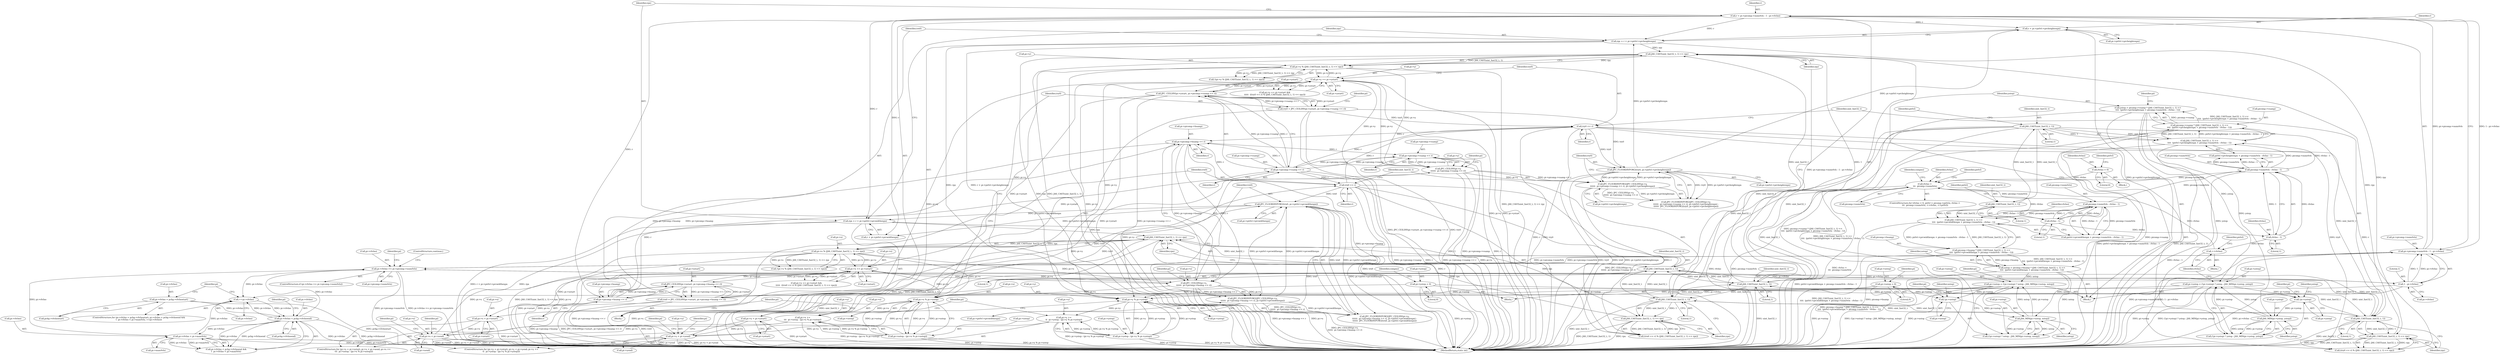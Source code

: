 digraph "0_jasper_aa0b0f79ade5eef8b0e7a214c03f5af54b36ba7d_2@pointer" {
"1000492" [label="(Call,r + pi->pirlvl->prcheightexpn)"];
"1000468" [label="(Call,r = pi->picomp->numrlvls - 1 - pi->rlvlno)"];
"1000470" [label="(Call,pi->picomp->numrlvls - 1 - pi->rlvlno)"];
"1000433" [label="(Call,pi->rlvlno >= pi->picomp->numrlvls)"];
"1000303" [label="(Call,pi->rlvlno < pchg->rlvlnoend)"];
"1000317" [label="(Call,++pi->rlvlno)"];
"1000310" [label="(Call,pi->rlvlno < pi->maxrlvls)"];
"1000476" [label="(Call,1 - pi->rlvlno)"];
"1000295" [label="(Call,pi->rlvlno = pchg->rlvlnostart)"];
"1000631" [label="(Call,JPC_FLOORDIVPOW2(try0, pi->pirlvl->prcheightexpn))"];
"1000512" [label="(Call,try0 = JPC_CEILDIV(pi->ystart, pi->picomp->vsamp << r))"];
"1000514" [label="(Call,JPC_CEILDIV(pi->ystart, pi->picomp->vsamp << r))"];
"1000557" [label="(Call,pi->y == pi->ystart)"];
"1000574" [label="(Call,pi->y % (JAS_CAST(uint_fast32_t, 1) << rpy))"];
"1000578" [label="(Call,JAS_CAST(uint_fast32_t, 1) << rpy)"];
"1000579" [label="(Call,JAS_CAST(uint_fast32_t, 1))"];
"1000541" [label="(Call,JAS_CAST(uint_fast32_t, 1))"];
"1000569" [label="(Call,JAS_CAST(uint_fast32_t, 1))"];
"1000245" [label="(Call,JAS_CAST(uint_fast32_t, 1))"];
"1000224" [label="(Call,JAS_CAST(uint_fast32_t, 1))"];
"1000551" [label="(Call,JAS_CAST(uint_fast32_t, 1))"];
"1000490" [label="(Call,rpy = r + pi->pirlvl->prcheightexpn)"];
"1000568" [label="(Call,JAS_CAST(uint_fast32_t, 1) << rpy)"];
"1000330" [label="(Call,pi->y < pi->yend)"];
"1000337" [label="(Call,pi->y +=\n\t\t  pi->ystep - (pi->y % pi->ystep))"];
"1000341" [label="(Call,pi->ystep - (pi->y % pi->ystep))"];
"1000345" [label="(Call,pi->y % pi->ystep)"];
"1000615" [label="(Call,JPC_CEILDIV(pi->y,\n\t\t\t\t\t\t  pi->picomp->vsamp << r))"];
"1000619" [label="(Call,pi->picomp->vsamp << r)"];
"1000518" [label="(Call,pi->picomp->vsamp << r)"];
"1000505" [label="(Call,pi->picomp->hsamp << r)"];
"1000592" [label="(Call,pi->picomp->hsamp << r)"];
"1000565" [label="(Call,try0 << r)"];
"1000537" [label="(Call,trx0 << r)"];
"1000499" [label="(Call,trx0 = JPC_CEILDIV(pi->xstart, pi->picomp->hsamp << r))"];
"1000501" [label="(Call,JPC_CEILDIV(pi->xstart, pi->picomp->hsamp << r))"];
"1000529" [label="(Call,pi->x == pi->xstart)"];
"1000588" [label="(Call,JPC_CEILDIV(pi->x,\n\t\t\t\t\t\t  pi->picomp->hsamp << r))"];
"1000546" [label="(Call,pi->x % (JAS_CAST(uint_fast32_t, 1) << rpx))"];
"1000550" [label="(Call,JAS_CAST(uint_fast32_t, 1) << rpx)"];
"1000540" [label="(Call,JAS_CAST(uint_fast32_t, 1) << rpx)"];
"1000481" [label="(Call,rpx = r + pi->pirlvl->prcwidthexpn)"];
"1000604" [label="(Call,JPC_FLOORDIVPOW2(trx0, pi->pirlvl->prcwidthexpn))"];
"1000587" [label="(Call,JPC_FLOORDIVPOW2(JPC_CEILDIV(pi->x,\n\t\t\t\t\t\t  pi->picomp->hsamp << r), pi->pirlvl->prcwidthexpn))"];
"1000361" [label="(Call,pi->x < pi->xend)"];
"1000368" [label="(Call,pi->x +=\n\t\t\t  pi->xstep - (pi->x % pi->xstep))"];
"1000372" [label="(Call,pi->xstep - (pi->x % pi->xstep))"];
"1000376" [label="(Call,pi->x % pi->xstep)"];
"1000259" [label="(Call,pi->xstep = (!pi->xstep) ? xstep : JAS_MIN(pi->xstep, xstep))"];
"1000217" [label="(Call,xstep = picomp->hsamp * (JAS_CAST(uint_fast32_t, 1) <<\n\t\t\t\t  (pirlvl->prcwidthexpn + picomp->numrlvls - rlvlno - 1)))"];
"1000219" [label="(Call,picomp->hsamp * (JAS_CAST(uint_fast32_t, 1) <<\n\t\t\t\t  (pirlvl->prcwidthexpn + picomp->numrlvls - rlvlno - 1)))"];
"1000223" [label="(Call,JAS_CAST(uint_fast32_t, 1) <<\n\t\t\t\t  (pirlvl->prcwidthexpn + picomp->numrlvls - rlvlno - 1))"];
"1000231" [label="(Call,picomp->numrlvls - rlvlno - 1)"];
"1000174" [label="(Call,rlvlno <\n \t\t\t  picomp->numrlvls)"];
"1000166" [label="(Call,rlvlno = 0)"];
"1000180" [label="(Call,++rlvlno)"];
"1000256" [label="(Call,rlvlno - 1)"];
"1000235" [label="(Call,rlvlno - 1)"];
"1000252" [label="(Call,picomp->numrlvls - rlvlno - 1)"];
"1000269" [label="(Call,JAS_MIN(pi->xstep, xstep))"];
"1000264" [label="(Call,!pi->xstep)"];
"1000133" [label="(Call,pi->xstep = 0)"];
"1000354" [label="(Call,pi->x = pi->xstart)"];
"1000274" [label="(Call,pi->ystep = (!pi->ystep) ? ystep : JAS_MIN(pi->ystep, ystep))"];
"1000238" [label="(Call,ystep = picomp->vsamp * (JAS_CAST(uint_fast32_t, 1) <<\n\t\t\t\t  (pirlvl->prcheightexpn + picomp->numrlvls - rlvlno - 1)))"];
"1000240" [label="(Call,picomp->vsamp * (JAS_CAST(uint_fast32_t, 1) <<\n\t\t\t\t  (pirlvl->prcheightexpn + picomp->numrlvls - rlvlno - 1)))"];
"1000244" [label="(Call,JAS_CAST(uint_fast32_t, 1) <<\n\t\t\t\t  (pirlvl->prcheightexpn + picomp->numrlvls - rlvlno - 1))"];
"1000284" [label="(Call,JAS_MIN(pi->ystep, ystep))"];
"1000279" [label="(Call,!pi->ystep)"];
"1000138" [label="(Call,pi->ystep = 0)"];
"1000323" [label="(Call,pi->y = pi->ystart)"];
"1000614" [label="(Call,JPC_FLOORDIVPOW2(JPC_CEILDIV(pi->y,\n\t\t\t\t\t\t  pi->picomp->vsamp << r), pi->pirlvl->prcheightexpn))"];
"1000224" [label="(Call,JAS_CAST(uint_fast32_t, 1))"];
"1000133" [label="(Call,pi->xstep = 0)"];
"1000227" [label="(Call,pirlvl->prcwidthexpn + picomp->numrlvls - rlvlno - 1)"];
"1000283" [label="(Identifier,ystep)"];
"1000241" [label="(Call,picomp->vsamp)"];
"1000388" [label="(Identifier,pi)"];
"1000226" [label="(Literal,1)"];
"1000275" [label="(Call,pi->ystep)"];
"1000491" [label="(Identifier,rpy)"];
"1000443" [label="(ControlStructure,continue;)"];
"1000137" [label="(Literal,0)"];
"1000279" [label="(Call,!pi->ystep)"];
"1000573" [label="(Call,!(pi->y % (JAS_CAST(uint_fast32_t, 1) << rpy)))"];
"1000544" [label="(Identifier,rpx)"];
"1000134" [label="(Call,pi->xstep)"];
"1000252" [label="(Call,picomp->numrlvls - rlvlno - 1)"];
"1000536" [label="(Call,(trx0 << r) % (JAS_CAST(uint_fast32_t, 1) << rpx))"];
"1000492" [label="(Call,r + pi->pirlvl->prcheightexpn)"];
"1000264" [label="(Call,!pi->xstep)"];
"1000166" [label="(Call,rlvlno = 0)"];
"1000552" [label="(Identifier,uint_fast32_t)"];
"1000257" [label="(Identifier,rlvlno)"];
"1000567" [label="(Identifier,r)"];
"1000604" [label="(Call,JPC_FLOORDIVPOW2(trx0, pi->pirlvl->prcwidthexpn))"];
"1000250" [label="(Identifier,pirlvl)"];
"1000369" [label="(Call,pi->x)"];
"1000547" [label="(Call,pi->x)"];
"1000183" [label="(Identifier,pirlvl)"];
"1000615" [label="(Call,JPC_CEILDIV(pi->y,\n\t\t\t\t\t\t  pi->picomp->vsamp << r))"];
"1000302" [label="(Call,pi->rlvlno < pchg->rlvlnoend &&\n\t  pi->rlvlno < pi->maxrlvls)"];
"1000432" [label="(ControlStructure,if (pi->rlvlno >= pi->picomp->numrlvls))"];
"1000332" [label="(Identifier,pi)"];
"1000553" [label="(Literal,1)"];
"1000260" [label="(Call,pi->xstep)"];
"1000519" [label="(Call,pi->picomp->vsamp)"];
"1000139" [label="(Call,pi->ystep)"];
"1000175" [label="(Identifier,rlvlno)"];
"1000362" [label="(Call,pi->x)"];
"1000180" [label="(Call,++rlvlno)"];
"1000312" [label="(Identifier,pi)"];
"1000132" [label="(Block,)"];
"1000268" [label="(Identifier,xstep)"];
"1000434" [label="(Call,pi->rlvlno)"];
"1000225" [label="(Identifier,uint_fast32_t)"];
"1000470" [label="(Call,pi->picomp->numrlvls - 1 - pi->rlvlno)"];
"1000355" [label="(Call,pi->x)"];
"1000246" [label="(Identifier,uint_fast32_t)"];
"1000506" [label="(Call,pi->picomp->hsamp)"];
"1000322" [label="(ControlStructure,for (pi->y = pi->ystart; pi->y < pi->yend; pi->y +=\n\t\t  pi->ystep - (pi->y % pi->ystep)))"];
"1000179" [label="(Block,)"];
"1000181" [label="(Identifier,rlvlno)"];
"1000628" [label="(Identifier,pi)"];
"1000339" [label="(Identifier,pi)"];
"1000270" [label="(Call,pi->xstep)"];
"1000165" [label="(Block,)"];
"1000570" [label="(Identifier,uint_fast32_t)"];
"1000361" [label="(Call,pi->x < pi->xend)"];
"1000258" [label="(Literal,1)"];
"1000299" [label="(Call,pchg->rlvlnostart)"];
"1000330" [label="(Call,pi->y < pi->yend)"];
"1000564" [label="(Call,(try0 << r) % (JAS_CAST(uint_fast32_t, 1) << rpy))"];
"1000541" [label="(Call,JAS_CAST(uint_fast32_t, 1))"];
"1000265" [label="(Call,pi->xstep)"];
"1000592" [label="(Call,pi->picomp->hsamp << r)"];
"1000524" [label="(Identifier,r)"];
"1000168" [label="(Literal,0)"];
"1000542" [label="(Identifier,uint_fast32_t)"];
"1000324" [label="(Call,pi->y)"];
"1000568" [label="(Call,JAS_CAST(uint_fast32_t, 1) << rpy)"];
"1000286" [label="(Identifier,pi)"];
"1000253" [label="(Call,picomp->numrlvls)"];
"1000565" [label="(Call,try0 << r)"];
"1000632" [label="(Identifier,try0)"];
"1000513" [label="(Identifier,try0)"];
"1000625" [label="(Identifier,r)"];
"1000433" [label="(Call,pi->rlvlno >= pi->picomp->numrlvls)"];
"1000140" [label="(Identifier,pi)"];
"1000537" [label="(Call,trx0 << r)"];
"1000261" [label="(Identifier,pi)"];
"1000505" [label="(Call,pi->picomp->hsamp << r)"];
"1000217" [label="(Call,xstep = picomp->hsamp * (JAS_CAST(uint_fast32_t, 1) <<\n\t\t\t\t  (pirlvl->prcwidthexpn + picomp->numrlvls - rlvlno - 1)))"];
"1000327" [label="(Call,pi->ystart)"];
"1000138" [label="(Call,pi->ystep = 0)"];
"1000550" [label="(Call,JAS_CAST(uint_fast32_t, 1) << rpx)"];
"1000554" [label="(Identifier,rpx)"];
"1000341" [label="(Call,pi->ystep - (pi->y % pi->ystep))"];
"1000229" [label="(Identifier,pirlvl)"];
"1000500" [label="(Identifier,trx0)"];
"1000345" [label="(Call,pi->y % pi->ystep)"];
"1000588" [label="(Call,JPC_CEILDIV(pi->x,\n\t\t\t\t\t\t  pi->picomp->hsamp << r))"];
"1000259" [label="(Call,pi->xstep = (!pi->xstep) ? xstep : JAS_MIN(pi->xstep, xstep))"];
"1000571" [label="(Literal,1)"];
"1000376" [label="(Call,pi->x % pi->xstep)"];
"1000579" [label="(Call,JAS_CAST(uint_fast32_t, 1))"];
"1000235" [label="(Call,rlvlno - 1)"];
"1000323" [label="(Call,pi->y = pi->ystart)"];
"1000446" [label="(Identifier,pi)"];
"1000245" [label="(Call,JAS_CAST(uint_fast32_t, 1))"];
"1000284" [label="(Call,JAS_MIN(pi->ystep, ystep))"];
"1000437" [label="(Call,pi->picomp->numrlvls)"];
"1000530" [label="(Call,pi->x)"];
"1000303" [label="(Call,pi->rlvlno < pchg->rlvlnoend)"];
"1000232" [label="(Call,picomp->numrlvls)"];
"1000543" [label="(Literal,1)"];
"1000511" [label="(Identifier,r)"];
"1000561" [label="(Call,pi->ystart)"];
"1000334" [label="(Call,pi->yend)"];
"1000305" [label="(Identifier,pi)"];
"1000586" [label="(Call,JPC_FLOORDIVPOW2(JPC_CEILDIV(pi->x,\n\t\t\t\t\t\t  pi->picomp->hsamp << r), pi->pirlvl->prcwidthexpn) -\n\t\t\t\t\t\t  JPC_FLOORDIVPOW2(trx0, pi->pirlvl->prcwidthexpn))"];
"1000582" [label="(Identifier,rpy)"];
"1000540" [label="(Call,JAS_CAST(uint_fast32_t, 1) << rpx)"];
"1000263" [label="(Call,(!pi->xstep) ? xstep : JAS_MIN(pi->xstep, xstep))"];
"1000493" [label="(Identifier,r)"];
"1000190" [label="(Identifier,pirlvl)"];
"1000613" [label="(Call,JPC_FLOORDIVPOW2(JPC_CEILDIV(pi->y,\n\t\t\t\t\t\t  pi->picomp->vsamp << r), pi->pirlvl->prcheightexpn) -\n\t\t\t\t\t\t  JPC_FLOORDIVPOW2(try0, pi->pirlvl->prcheightexpn))"];
"1000476" [label="(Call,1 - pi->rlvlno)"];
"1000499" [label="(Call,trx0 = JPC_CEILDIV(pi->xstart, pi->picomp->hsamp << r))"];
"1000285" [label="(Call,pi->ystep)"];
"1000626" [label="(Call,pi->pirlvl->prcheightexpn)"];
"1000184" [label="(Block,)"];
"1000558" [label="(Call,pi->y)"];
"1000342" [label="(Call,pi->ystep)"];
"1000314" [label="(Call,pi->maxrlvls)"];
"1000569" [label="(Call,JAS_CAST(uint_fast32_t, 1))"];
"1000380" [label="(Call,pi->xstep)"];
"1000557" [label="(Call,pi->y == pi->ystart)"];
"1000337" [label="(Call,pi->y +=\n\t\t  pi->ystep - (pi->y % pi->ystep))"];
"1000142" [label="(Literal,0)"];
"1000377" [label="(Call,pi->x)"];
"1000269" [label="(Call,JAS_MIN(pi->xstep, xstep))"];
"1000606" [label="(Call,pi->pirlvl->prcwidthexpn)"];
"1000240" [label="(Call,picomp->vsamp * (JAS_CAST(uint_fast32_t, 1) <<\n\t\t\t\t  (pirlvl->prcheightexpn + picomp->numrlvls - rlvlno - 1)))"];
"1000531" [label="(Identifier,pi)"];
"1000620" [label="(Call,pi->picomp->vsamp)"];
"1000248" [label="(Call,pirlvl->prcheightexpn + picomp->numrlvls - rlvlno - 1)"];
"1000587" [label="(Call,JPC_FLOORDIVPOW2(JPC_CEILDIV(pi->x,\n\t\t\t\t\t\t  pi->picomp->hsamp << r), pi->pirlvl->prcwidthexpn))"];
"1000468" [label="(Call,r = pi->picomp->numrlvls - 1 - pi->rlvlno)"];
"1000318" [label="(Call,pi->rlvlno)"];
"1000244" [label="(Call,JAS_CAST(uint_fast32_t, 1) <<\n\t\t\t\t  (pirlvl->prcheightexpn + picomp->numrlvls - rlvlno - 1))"];
"1000363" [label="(Identifier,pi)"];
"1000478" [label="(Call,pi->rlvlno)"];
"1000431" [label="(Block,)"];
"1000614" [label="(Call,JPC_FLOORDIVPOW2(JPC_CEILDIV(pi->y,\n\t\t\t\t\t\t  pi->picomp->vsamp << r), pi->pirlvl->prcheightexpn))"];
"1000176" [label="(Call,picomp->numrlvls)"];
"1000170" [label="(Identifier,pirlvl)"];
"1000546" [label="(Call,pi->x % (JAS_CAST(uint_fast32_t, 1) << rpx))"];
"1000146" [label="(Identifier,compno)"];
"1000619" [label="(Call,pi->picomp->vsamp << r)"];
"1000494" [label="(Call,pi->pirlvl->prcheightexpn)"];
"1000490" [label="(Call,rpy = r + pi->pirlvl->prcheightexpn)"];
"1000483" [label="(Call,r + pi->pirlvl->prcwidthexpn)"];
"1000518" [label="(Call,pi->picomp->vsamp << r)"];
"1000346" [label="(Call,pi->y)"];
"1000502" [label="(Call,pi->xstart)"];
"1000349" [label="(Call,pi->ystep)"];
"1000271" [label="(Identifier,pi)"];
"1000238" [label="(Call,ystep = picomp->vsamp * (JAS_CAST(uint_fast32_t, 1) <<\n\t\t\t\t  (pirlvl->prcheightexpn + picomp->numrlvls - rlvlno - 1)))"];
"1000539" [label="(Identifier,r)"];
"1000538" [label="(Identifier,trx0)"];
"1000223" [label="(Call,JAS_CAST(uint_fast32_t, 1) <<\n\t\t\t\t  (pirlvl->prcwidthexpn + picomp->numrlvls - rlvlno - 1))"];
"1000304" [label="(Call,pi->rlvlno)"];
"1000545" [label="(Call,!(pi->x % (JAS_CAST(uint_fast32_t, 1) << rpx)))"];
"1000633" [label="(Call,pi->pirlvl->prcheightexpn)"];
"1000574" [label="(Call,pi->y % (JAS_CAST(uint_fast32_t, 1) << rpy))"];
"1000365" [label="(Call,pi->xend)"];
"1000572" [label="(Identifier,rpy)"];
"1000471" [label="(Call,pi->picomp->numrlvls)"];
"1000512" [label="(Call,try0 = JPC_CEILDIV(pi->ystart, pi->picomp->vsamp << r))"];
"1000276" [label="(Identifier,pi)"];
"1000605" [label="(Identifier,trx0)"];
"1000294" [label="(ControlStructure,for (pi->rlvlno = pchg->rlvlnostart; pi->rlvlno < pchg->rlvlnoend &&\n\t  pi->rlvlno < pi->maxrlvls; ++pi->rlvlno))"];
"1000288" [label="(Identifier,ystep)"];
"1000338" [label="(Call,pi->y)"];
"1000529" [label="(Call,pi->x == pi->xstart)"];
"1000580" [label="(Identifier,uint_fast32_t)"];
"1000239" [label="(Identifier,ystep)"];
"1000477" [label="(Literal,1)"];
"1000575" [label="(Call,pi->y)"];
"1000598" [label="(Identifier,r)"];
"1000599" [label="(Call,pi->pirlvl->prcwidthexpn)"];
"1000280" [label="(Call,pi->ystep)"];
"1000372" [label="(Call,pi->xstep - (pi->x % pi->xstep))"];
"1000589" [label="(Call,pi->x)"];
"1000220" [label="(Call,picomp->hsamp)"];
"1000469" [label="(Identifier,r)"];
"1000218" [label="(Identifier,xstep)"];
"1000368" [label="(Call,pi->x +=\n\t\t\t  pi->xstep - (pi->x % pi->xstep))"];
"1000581" [label="(Literal,1)"];
"1000295" [label="(Call,pi->rlvlno = pchg->rlvlnostart)"];
"1000296" [label="(Call,pi->rlvlno)"];
"1000247" [label="(Literal,1)"];
"1000354" [label="(Call,pi->x = pi->xstart)"];
"1000164" [label="(ControlStructure,for (rlvlno = 0, pirlvl = picomp->pirlvls; rlvlno <\n \t\t\t  picomp->numrlvls; ++rlvlno, ++pirlvl))"];
"1000174" [label="(Call,rlvlno <\n \t\t\t  picomp->numrlvls)"];
"1000514" [label="(Call,JPC_CEILDIV(pi->ystart, pi->picomp->vsamp << r))"];
"1000578" [label="(Call,JAS_CAST(uint_fast32_t, 1) << rpy)"];
"1000256" [label="(Call,rlvlno - 1)"];
"1000219" [label="(Call,picomp->hsamp * (JAS_CAST(uint_fast32_t, 1) <<\n\t\t\t\t  (pirlvl->prcwidthexpn + picomp->numrlvls - rlvlno - 1)))"];
"1000311" [label="(Call,pi->rlvlno)"];
"1000601" [label="(Identifier,pi)"];
"1000236" [label="(Identifier,rlvlno)"];
"1000566" [label="(Identifier,try0)"];
"1000501" [label="(Call,JPC_CEILDIV(pi->xstart, pi->picomp->hsamp << r))"];
"1000515" [label="(Call,pi->ystart)"];
"1000593" [label="(Call,pi->picomp->hsamp)"];
"1000717" [label="(MethodReturn,static int)"];
"1000356" [label="(Identifier,pi)"];
"1000616" [label="(Call,pi->y)"];
"1000528" [label="(Call,pi->x == pi->xstart &&\n\t\t\t\t\t  ((trx0 << r) % (JAS_CAST(uint_fast32_t, 1) << rpx)))"];
"1000231" [label="(Call,picomp->numrlvls - rlvlno - 1)"];
"1000273" [label="(Identifier,xstep)"];
"1000358" [label="(Call,pi->xstart)"];
"1000373" [label="(Call,pi->xstep)"];
"1000237" [label="(Literal,1)"];
"1000331" [label="(Call,pi->y)"];
"1000482" [label="(Identifier,rpx)"];
"1000551" [label="(Call,JAS_CAST(uint_fast32_t, 1))"];
"1000319" [label="(Identifier,pi)"];
"1000556" [label="(Call,pi->y == pi->ystart &&\n\t\t\t\t\t  ((try0 << r) % (JAS_CAST(uint_fast32_t, 1) << rpy)))"];
"1000631" [label="(Call,JPC_FLOORDIVPOW2(try0, pi->pirlvl->prcheightexpn))"];
"1000317" [label="(Call,++pi->rlvlno)"];
"1000278" [label="(Call,(!pi->ystep) ? ystep : JAS_MIN(pi->ystep, ystep))"];
"1000307" [label="(Call,pchg->rlvlnoend)"];
"1000353" [label="(ControlStructure,for (pi->x = pi->xstart; pi->x < pi->xend; pi->x +=\n\t\t\t  pi->xstep - (pi->x % pi->xstep)))"];
"1000160" [label="(Identifier,compno)"];
"1000481" [label="(Call,rpx = r + pi->pirlvl->prcwidthexpn)"];
"1000167" [label="(Identifier,rlvlno)"];
"1000274" [label="(Call,pi->ystep = (!pi->ystep) ? ystep : JAS_MIN(pi->ystep, ystep))"];
"1000310" [label="(Call,pi->rlvlno < pi->maxrlvls)"];
"1000533" [label="(Call,pi->xstart)"];
"1000492" -> "1000490"  [label="AST: "];
"1000492" -> "1000494"  [label="CFG: "];
"1000493" -> "1000492"  [label="AST: "];
"1000494" -> "1000492"  [label="AST: "];
"1000490" -> "1000492"  [label="CFG: "];
"1000492" -> "1000717"  [label="DDG: pi->pirlvl->prcheightexpn"];
"1000468" -> "1000492"  [label="DDG: r"];
"1000631" -> "1000492"  [label="DDG: pi->pirlvl->prcheightexpn"];
"1000468" -> "1000431"  [label="AST: "];
"1000468" -> "1000470"  [label="CFG: "];
"1000469" -> "1000468"  [label="AST: "];
"1000470" -> "1000468"  [label="AST: "];
"1000482" -> "1000468"  [label="CFG: "];
"1000468" -> "1000717"  [label="DDG: pi->picomp->numrlvls - 1 - pi->rlvlno"];
"1000470" -> "1000468"  [label="DDG: pi->picomp->numrlvls"];
"1000470" -> "1000468"  [label="DDG: 1 - pi->rlvlno"];
"1000468" -> "1000481"  [label="DDG: r"];
"1000468" -> "1000483"  [label="DDG: r"];
"1000468" -> "1000490"  [label="DDG: r"];
"1000468" -> "1000505"  [label="DDG: r"];
"1000470" -> "1000476"  [label="CFG: "];
"1000471" -> "1000470"  [label="AST: "];
"1000476" -> "1000470"  [label="AST: "];
"1000470" -> "1000717"  [label="DDG: 1 - pi->rlvlno"];
"1000470" -> "1000717"  [label="DDG: pi->picomp->numrlvls"];
"1000470" -> "1000433"  [label="DDG: pi->picomp->numrlvls"];
"1000433" -> "1000470"  [label="DDG: pi->picomp->numrlvls"];
"1000476" -> "1000470"  [label="DDG: 1"];
"1000476" -> "1000470"  [label="DDG: pi->rlvlno"];
"1000433" -> "1000432"  [label="AST: "];
"1000433" -> "1000437"  [label="CFG: "];
"1000434" -> "1000433"  [label="AST: "];
"1000437" -> "1000433"  [label="AST: "];
"1000443" -> "1000433"  [label="CFG: "];
"1000446" -> "1000433"  [label="CFG: "];
"1000433" -> "1000717"  [label="DDG: pi->picomp->numrlvls"];
"1000433" -> "1000717"  [label="DDG: pi->rlvlno >= pi->picomp->numrlvls"];
"1000433" -> "1000317"  [label="DDG: pi->rlvlno"];
"1000303" -> "1000433"  [label="DDG: pi->rlvlno"];
"1000310" -> "1000433"  [label="DDG: pi->rlvlno"];
"1000476" -> "1000433"  [label="DDG: pi->rlvlno"];
"1000433" -> "1000476"  [label="DDG: pi->rlvlno"];
"1000303" -> "1000302"  [label="AST: "];
"1000303" -> "1000307"  [label="CFG: "];
"1000304" -> "1000303"  [label="AST: "];
"1000307" -> "1000303"  [label="AST: "];
"1000312" -> "1000303"  [label="CFG: "];
"1000302" -> "1000303"  [label="CFG: "];
"1000303" -> "1000717"  [label="DDG: pi->rlvlno"];
"1000303" -> "1000717"  [label="DDG: pchg->rlvlnoend"];
"1000303" -> "1000302"  [label="DDG: pi->rlvlno"];
"1000303" -> "1000302"  [label="DDG: pchg->rlvlnoend"];
"1000317" -> "1000303"  [label="DDG: pi->rlvlno"];
"1000295" -> "1000303"  [label="DDG: pi->rlvlno"];
"1000303" -> "1000310"  [label="DDG: pi->rlvlno"];
"1000303" -> "1000317"  [label="DDG: pi->rlvlno"];
"1000317" -> "1000294"  [label="AST: "];
"1000317" -> "1000318"  [label="CFG: "];
"1000318" -> "1000317"  [label="AST: "];
"1000305" -> "1000317"  [label="CFG: "];
"1000310" -> "1000317"  [label="DDG: pi->rlvlno"];
"1000476" -> "1000317"  [label="DDG: pi->rlvlno"];
"1000310" -> "1000302"  [label="AST: "];
"1000310" -> "1000314"  [label="CFG: "];
"1000311" -> "1000310"  [label="AST: "];
"1000314" -> "1000310"  [label="AST: "];
"1000302" -> "1000310"  [label="CFG: "];
"1000310" -> "1000717"  [label="DDG: pi->rlvlno"];
"1000310" -> "1000717"  [label="DDG: pi->maxrlvls"];
"1000310" -> "1000302"  [label="DDG: pi->rlvlno"];
"1000310" -> "1000302"  [label="DDG: pi->maxrlvls"];
"1000476" -> "1000478"  [label="CFG: "];
"1000477" -> "1000476"  [label="AST: "];
"1000478" -> "1000476"  [label="AST: "];
"1000476" -> "1000717"  [label="DDG: pi->rlvlno"];
"1000295" -> "1000294"  [label="AST: "];
"1000295" -> "1000299"  [label="CFG: "];
"1000296" -> "1000295"  [label="AST: "];
"1000299" -> "1000295"  [label="AST: "];
"1000305" -> "1000295"  [label="CFG: "];
"1000295" -> "1000717"  [label="DDG: pchg->rlvlnostart"];
"1000631" -> "1000613"  [label="AST: "];
"1000631" -> "1000633"  [label="CFG: "];
"1000632" -> "1000631"  [label="AST: "];
"1000633" -> "1000631"  [label="AST: "];
"1000613" -> "1000631"  [label="CFG: "];
"1000631" -> "1000717"  [label="DDG: try0"];
"1000631" -> "1000717"  [label="DDG: pi->pirlvl->prcheightexpn"];
"1000631" -> "1000490"  [label="DDG: pi->pirlvl->prcheightexpn"];
"1000631" -> "1000614"  [label="DDG: pi->pirlvl->prcheightexpn"];
"1000631" -> "1000613"  [label="DDG: try0"];
"1000631" -> "1000613"  [label="DDG: pi->pirlvl->prcheightexpn"];
"1000512" -> "1000631"  [label="DDG: try0"];
"1000565" -> "1000631"  [label="DDG: try0"];
"1000614" -> "1000631"  [label="DDG: pi->pirlvl->prcheightexpn"];
"1000512" -> "1000431"  [label="AST: "];
"1000512" -> "1000514"  [label="CFG: "];
"1000513" -> "1000512"  [label="AST: "];
"1000514" -> "1000512"  [label="AST: "];
"1000531" -> "1000512"  [label="CFG: "];
"1000512" -> "1000717"  [label="DDG: try0"];
"1000512" -> "1000717"  [label="DDG: JPC_CEILDIV(pi->ystart, pi->picomp->vsamp << r)"];
"1000514" -> "1000512"  [label="DDG: pi->ystart"];
"1000514" -> "1000512"  [label="DDG: pi->picomp->vsamp << r"];
"1000512" -> "1000565"  [label="DDG: try0"];
"1000514" -> "1000518"  [label="CFG: "];
"1000515" -> "1000514"  [label="AST: "];
"1000518" -> "1000514"  [label="AST: "];
"1000514" -> "1000717"  [label="DDG: pi->ystart"];
"1000514" -> "1000717"  [label="DDG: pi->picomp->vsamp << r"];
"1000514" -> "1000323"  [label="DDG: pi->ystart"];
"1000557" -> "1000514"  [label="DDG: pi->ystart"];
"1000518" -> "1000514"  [label="DDG: pi->picomp->vsamp"];
"1000518" -> "1000514"  [label="DDG: r"];
"1000514" -> "1000557"  [label="DDG: pi->ystart"];
"1000557" -> "1000556"  [label="AST: "];
"1000557" -> "1000561"  [label="CFG: "];
"1000558" -> "1000557"  [label="AST: "];
"1000561" -> "1000557"  [label="AST: "];
"1000566" -> "1000557"  [label="CFG: "];
"1000556" -> "1000557"  [label="CFG: "];
"1000557" -> "1000717"  [label="DDG: pi->y"];
"1000557" -> "1000717"  [label="DDG: pi->ystart"];
"1000557" -> "1000323"  [label="DDG: pi->ystart"];
"1000557" -> "1000345"  [label="DDG: pi->y"];
"1000557" -> "1000556"  [label="DDG: pi->y"];
"1000557" -> "1000556"  [label="DDG: pi->ystart"];
"1000574" -> "1000557"  [label="DDG: pi->y"];
"1000330" -> "1000557"  [label="DDG: pi->y"];
"1000615" -> "1000557"  [label="DDG: pi->y"];
"1000557" -> "1000574"  [label="DDG: pi->y"];
"1000557" -> "1000615"  [label="DDG: pi->y"];
"1000574" -> "1000573"  [label="AST: "];
"1000574" -> "1000578"  [label="CFG: "];
"1000575" -> "1000574"  [label="AST: "];
"1000578" -> "1000574"  [label="AST: "];
"1000573" -> "1000574"  [label="CFG: "];
"1000574" -> "1000717"  [label="DDG: pi->y"];
"1000574" -> "1000717"  [label="DDG: JAS_CAST(uint_fast32_t, 1) << rpy"];
"1000574" -> "1000345"  [label="DDG: pi->y"];
"1000574" -> "1000573"  [label="DDG: pi->y"];
"1000574" -> "1000573"  [label="DDG: JAS_CAST(uint_fast32_t, 1) << rpy"];
"1000578" -> "1000574"  [label="DDG: JAS_CAST(uint_fast32_t, 1)"];
"1000578" -> "1000574"  [label="DDG: rpy"];
"1000574" -> "1000615"  [label="DDG: pi->y"];
"1000578" -> "1000582"  [label="CFG: "];
"1000579" -> "1000578"  [label="AST: "];
"1000582" -> "1000578"  [label="AST: "];
"1000578" -> "1000717"  [label="DDG: JAS_CAST(uint_fast32_t, 1)"];
"1000578" -> "1000717"  [label="DDG: rpy"];
"1000579" -> "1000578"  [label="DDG: uint_fast32_t"];
"1000579" -> "1000578"  [label="DDG: 1"];
"1000490" -> "1000578"  [label="DDG: rpy"];
"1000568" -> "1000578"  [label="DDG: rpy"];
"1000579" -> "1000581"  [label="CFG: "];
"1000580" -> "1000579"  [label="AST: "];
"1000581" -> "1000579"  [label="AST: "];
"1000582" -> "1000579"  [label="CFG: "];
"1000579" -> "1000717"  [label="DDG: uint_fast32_t"];
"1000579" -> "1000541"  [label="DDG: uint_fast32_t"];
"1000579" -> "1000551"  [label="DDG: uint_fast32_t"];
"1000579" -> "1000569"  [label="DDG: uint_fast32_t"];
"1000541" -> "1000579"  [label="DDG: uint_fast32_t"];
"1000569" -> "1000579"  [label="DDG: uint_fast32_t"];
"1000245" -> "1000579"  [label="DDG: uint_fast32_t"];
"1000551" -> "1000579"  [label="DDG: uint_fast32_t"];
"1000541" -> "1000540"  [label="AST: "];
"1000541" -> "1000543"  [label="CFG: "];
"1000542" -> "1000541"  [label="AST: "];
"1000543" -> "1000541"  [label="AST: "];
"1000544" -> "1000541"  [label="CFG: "];
"1000541" -> "1000717"  [label="DDG: uint_fast32_t"];
"1000541" -> "1000540"  [label="DDG: uint_fast32_t"];
"1000541" -> "1000540"  [label="DDG: 1"];
"1000569" -> "1000541"  [label="DDG: uint_fast32_t"];
"1000245" -> "1000541"  [label="DDG: uint_fast32_t"];
"1000551" -> "1000541"  [label="DDG: uint_fast32_t"];
"1000541" -> "1000551"  [label="DDG: uint_fast32_t"];
"1000541" -> "1000569"  [label="DDG: uint_fast32_t"];
"1000569" -> "1000568"  [label="AST: "];
"1000569" -> "1000571"  [label="CFG: "];
"1000570" -> "1000569"  [label="AST: "];
"1000571" -> "1000569"  [label="AST: "];
"1000572" -> "1000569"  [label="CFG: "];
"1000569" -> "1000717"  [label="DDG: uint_fast32_t"];
"1000569" -> "1000551"  [label="DDG: uint_fast32_t"];
"1000569" -> "1000568"  [label="DDG: uint_fast32_t"];
"1000569" -> "1000568"  [label="DDG: 1"];
"1000245" -> "1000569"  [label="DDG: uint_fast32_t"];
"1000551" -> "1000569"  [label="DDG: uint_fast32_t"];
"1000245" -> "1000244"  [label="AST: "];
"1000245" -> "1000247"  [label="CFG: "];
"1000246" -> "1000245"  [label="AST: "];
"1000247" -> "1000245"  [label="AST: "];
"1000250" -> "1000245"  [label="CFG: "];
"1000245" -> "1000717"  [label="DDG: uint_fast32_t"];
"1000245" -> "1000224"  [label="DDG: uint_fast32_t"];
"1000245" -> "1000244"  [label="DDG: uint_fast32_t"];
"1000245" -> "1000244"  [label="DDG: 1"];
"1000224" -> "1000245"  [label="DDG: uint_fast32_t"];
"1000245" -> "1000551"  [label="DDG: uint_fast32_t"];
"1000224" -> "1000223"  [label="AST: "];
"1000224" -> "1000226"  [label="CFG: "];
"1000225" -> "1000224"  [label="AST: "];
"1000226" -> "1000224"  [label="AST: "];
"1000229" -> "1000224"  [label="CFG: "];
"1000224" -> "1000223"  [label="DDG: uint_fast32_t"];
"1000224" -> "1000223"  [label="DDG: 1"];
"1000551" -> "1000550"  [label="AST: "];
"1000551" -> "1000553"  [label="CFG: "];
"1000552" -> "1000551"  [label="AST: "];
"1000553" -> "1000551"  [label="AST: "];
"1000554" -> "1000551"  [label="CFG: "];
"1000551" -> "1000717"  [label="DDG: uint_fast32_t"];
"1000551" -> "1000550"  [label="DDG: uint_fast32_t"];
"1000551" -> "1000550"  [label="DDG: 1"];
"1000490" -> "1000431"  [label="AST: "];
"1000491" -> "1000490"  [label="AST: "];
"1000500" -> "1000490"  [label="CFG: "];
"1000490" -> "1000717"  [label="DDG: rpy"];
"1000490" -> "1000717"  [label="DDG: r + pi->pirlvl->prcheightexpn"];
"1000490" -> "1000568"  [label="DDG: rpy"];
"1000568" -> "1000564"  [label="AST: "];
"1000568" -> "1000572"  [label="CFG: "];
"1000572" -> "1000568"  [label="AST: "];
"1000564" -> "1000568"  [label="CFG: "];
"1000568" -> "1000717"  [label="DDG: JAS_CAST(uint_fast32_t, 1)"];
"1000568" -> "1000717"  [label="DDG: rpy"];
"1000568" -> "1000564"  [label="DDG: JAS_CAST(uint_fast32_t, 1)"];
"1000568" -> "1000564"  [label="DDG: rpy"];
"1000330" -> "1000322"  [label="AST: "];
"1000330" -> "1000334"  [label="CFG: "];
"1000331" -> "1000330"  [label="AST: "];
"1000334" -> "1000330"  [label="AST: "];
"1000356" -> "1000330"  [label="CFG: "];
"1000319" -> "1000330"  [label="CFG: "];
"1000330" -> "1000717"  [label="DDG: pi->yend"];
"1000330" -> "1000717"  [label="DDG: pi->y"];
"1000330" -> "1000717"  [label="DDG: pi->y < pi->yend"];
"1000337" -> "1000330"  [label="DDG: pi->y"];
"1000323" -> "1000330"  [label="DDG: pi->y"];
"1000330" -> "1000345"  [label="DDG: pi->y"];
"1000330" -> "1000615"  [label="DDG: pi->y"];
"1000337" -> "1000322"  [label="AST: "];
"1000337" -> "1000341"  [label="CFG: "];
"1000338" -> "1000337"  [label="AST: "];
"1000341" -> "1000337"  [label="AST: "];
"1000332" -> "1000337"  [label="CFG: "];
"1000337" -> "1000717"  [label="DDG: pi->ystep - (pi->y % pi->ystep)"];
"1000341" -> "1000337"  [label="DDG: pi->ystep"];
"1000341" -> "1000337"  [label="DDG: pi->y % pi->ystep"];
"1000345" -> "1000337"  [label="DDG: pi->y"];
"1000341" -> "1000345"  [label="CFG: "];
"1000342" -> "1000341"  [label="AST: "];
"1000345" -> "1000341"  [label="AST: "];
"1000341" -> "1000717"  [label="DDG: pi->ystep"];
"1000341" -> "1000717"  [label="DDG: pi->y % pi->ystep"];
"1000345" -> "1000341"  [label="DDG: pi->ystep"];
"1000345" -> "1000341"  [label="DDG: pi->y"];
"1000341" -> "1000345"  [label="DDG: pi->ystep"];
"1000345" -> "1000349"  [label="CFG: "];
"1000346" -> "1000345"  [label="AST: "];
"1000349" -> "1000345"  [label="AST: "];
"1000615" -> "1000345"  [label="DDG: pi->y"];
"1000274" -> "1000345"  [label="DDG: pi->ystep"];
"1000138" -> "1000345"  [label="DDG: pi->ystep"];
"1000615" -> "1000614"  [label="AST: "];
"1000615" -> "1000619"  [label="CFG: "];
"1000616" -> "1000615"  [label="AST: "];
"1000619" -> "1000615"  [label="AST: "];
"1000628" -> "1000615"  [label="CFG: "];
"1000615" -> "1000717"  [label="DDG: pi->y"];
"1000615" -> "1000717"  [label="DDG: pi->picomp->vsamp << r"];
"1000615" -> "1000614"  [label="DDG: pi->y"];
"1000615" -> "1000614"  [label="DDG: pi->picomp->vsamp << r"];
"1000619" -> "1000615"  [label="DDG: pi->picomp->vsamp"];
"1000619" -> "1000615"  [label="DDG: r"];
"1000619" -> "1000625"  [label="CFG: "];
"1000620" -> "1000619"  [label="AST: "];
"1000625" -> "1000619"  [label="AST: "];
"1000619" -> "1000717"  [label="DDG: r"];
"1000619" -> "1000717"  [label="DDG: pi->picomp->vsamp"];
"1000619" -> "1000518"  [label="DDG: pi->picomp->vsamp"];
"1000518" -> "1000619"  [label="DDG: pi->picomp->vsamp"];
"1000592" -> "1000619"  [label="DDG: r"];
"1000518" -> "1000524"  [label="CFG: "];
"1000519" -> "1000518"  [label="AST: "];
"1000524" -> "1000518"  [label="AST: "];
"1000518" -> "1000717"  [label="DDG: r"];
"1000518" -> "1000717"  [label="DDG: pi->picomp->vsamp"];
"1000505" -> "1000518"  [label="DDG: r"];
"1000518" -> "1000537"  [label="DDG: r"];
"1000518" -> "1000565"  [label="DDG: r"];
"1000518" -> "1000592"  [label="DDG: r"];
"1000505" -> "1000501"  [label="AST: "];
"1000505" -> "1000511"  [label="CFG: "];
"1000506" -> "1000505"  [label="AST: "];
"1000511" -> "1000505"  [label="AST: "];
"1000501" -> "1000505"  [label="CFG: "];
"1000505" -> "1000717"  [label="DDG: pi->picomp->hsamp"];
"1000505" -> "1000501"  [label="DDG: pi->picomp->hsamp"];
"1000505" -> "1000501"  [label="DDG: r"];
"1000592" -> "1000505"  [label="DDG: pi->picomp->hsamp"];
"1000505" -> "1000592"  [label="DDG: pi->picomp->hsamp"];
"1000592" -> "1000588"  [label="AST: "];
"1000592" -> "1000598"  [label="CFG: "];
"1000593" -> "1000592"  [label="AST: "];
"1000598" -> "1000592"  [label="AST: "];
"1000588" -> "1000592"  [label="CFG: "];
"1000592" -> "1000717"  [label="DDG: pi->picomp->hsamp"];
"1000592" -> "1000588"  [label="DDG: pi->picomp->hsamp"];
"1000592" -> "1000588"  [label="DDG: r"];
"1000565" -> "1000592"  [label="DDG: r"];
"1000537" -> "1000592"  [label="DDG: r"];
"1000565" -> "1000564"  [label="AST: "];
"1000565" -> "1000567"  [label="CFG: "];
"1000566" -> "1000565"  [label="AST: "];
"1000567" -> "1000565"  [label="AST: "];
"1000570" -> "1000565"  [label="CFG: "];
"1000565" -> "1000717"  [label="DDG: try0"];
"1000565" -> "1000717"  [label="DDG: r"];
"1000565" -> "1000564"  [label="DDG: try0"];
"1000565" -> "1000564"  [label="DDG: r"];
"1000537" -> "1000565"  [label="DDG: r"];
"1000537" -> "1000536"  [label="AST: "];
"1000537" -> "1000539"  [label="CFG: "];
"1000538" -> "1000537"  [label="AST: "];
"1000539" -> "1000537"  [label="AST: "];
"1000542" -> "1000537"  [label="CFG: "];
"1000537" -> "1000717"  [label="DDG: r"];
"1000537" -> "1000717"  [label="DDG: trx0"];
"1000537" -> "1000536"  [label="DDG: trx0"];
"1000537" -> "1000536"  [label="DDG: r"];
"1000499" -> "1000537"  [label="DDG: trx0"];
"1000537" -> "1000604"  [label="DDG: trx0"];
"1000499" -> "1000431"  [label="AST: "];
"1000499" -> "1000501"  [label="CFG: "];
"1000500" -> "1000499"  [label="AST: "];
"1000501" -> "1000499"  [label="AST: "];
"1000513" -> "1000499"  [label="CFG: "];
"1000499" -> "1000717"  [label="DDG: trx0"];
"1000499" -> "1000717"  [label="DDG: JPC_CEILDIV(pi->xstart, pi->picomp->hsamp << r)"];
"1000501" -> "1000499"  [label="DDG: pi->xstart"];
"1000501" -> "1000499"  [label="DDG: pi->picomp->hsamp << r"];
"1000499" -> "1000604"  [label="DDG: trx0"];
"1000502" -> "1000501"  [label="AST: "];
"1000501" -> "1000717"  [label="DDG: pi->picomp->hsamp << r"];
"1000529" -> "1000501"  [label="DDG: pi->xstart"];
"1000501" -> "1000529"  [label="DDG: pi->xstart"];
"1000529" -> "1000528"  [label="AST: "];
"1000529" -> "1000533"  [label="CFG: "];
"1000530" -> "1000529"  [label="AST: "];
"1000533" -> "1000529"  [label="AST: "];
"1000538" -> "1000529"  [label="CFG: "];
"1000528" -> "1000529"  [label="CFG: "];
"1000529" -> "1000717"  [label="DDG: pi->xstart"];
"1000529" -> "1000717"  [label="DDG: pi->x"];
"1000529" -> "1000354"  [label="DDG: pi->xstart"];
"1000529" -> "1000376"  [label="DDG: pi->x"];
"1000529" -> "1000528"  [label="DDG: pi->x"];
"1000529" -> "1000528"  [label="DDG: pi->xstart"];
"1000588" -> "1000529"  [label="DDG: pi->x"];
"1000546" -> "1000529"  [label="DDG: pi->x"];
"1000361" -> "1000529"  [label="DDG: pi->x"];
"1000529" -> "1000546"  [label="DDG: pi->x"];
"1000529" -> "1000588"  [label="DDG: pi->x"];
"1000588" -> "1000587"  [label="AST: "];
"1000589" -> "1000588"  [label="AST: "];
"1000601" -> "1000588"  [label="CFG: "];
"1000588" -> "1000717"  [label="DDG: pi->x"];
"1000588" -> "1000717"  [label="DDG: pi->picomp->hsamp << r"];
"1000588" -> "1000376"  [label="DDG: pi->x"];
"1000588" -> "1000587"  [label="DDG: pi->x"];
"1000588" -> "1000587"  [label="DDG: pi->picomp->hsamp << r"];
"1000546" -> "1000588"  [label="DDG: pi->x"];
"1000546" -> "1000545"  [label="AST: "];
"1000546" -> "1000550"  [label="CFG: "];
"1000547" -> "1000546"  [label="AST: "];
"1000550" -> "1000546"  [label="AST: "];
"1000545" -> "1000546"  [label="CFG: "];
"1000546" -> "1000717"  [label="DDG: JAS_CAST(uint_fast32_t, 1) << rpx"];
"1000546" -> "1000717"  [label="DDG: pi->x"];
"1000546" -> "1000376"  [label="DDG: pi->x"];
"1000546" -> "1000545"  [label="DDG: pi->x"];
"1000546" -> "1000545"  [label="DDG: JAS_CAST(uint_fast32_t, 1) << rpx"];
"1000550" -> "1000546"  [label="DDG: JAS_CAST(uint_fast32_t, 1)"];
"1000550" -> "1000546"  [label="DDG: rpx"];
"1000550" -> "1000554"  [label="CFG: "];
"1000554" -> "1000550"  [label="AST: "];
"1000550" -> "1000717"  [label="DDG: rpx"];
"1000550" -> "1000717"  [label="DDG: JAS_CAST(uint_fast32_t, 1)"];
"1000540" -> "1000550"  [label="DDG: rpx"];
"1000481" -> "1000550"  [label="DDG: rpx"];
"1000540" -> "1000536"  [label="AST: "];
"1000540" -> "1000544"  [label="CFG: "];
"1000544" -> "1000540"  [label="AST: "];
"1000536" -> "1000540"  [label="CFG: "];
"1000540" -> "1000717"  [label="DDG: rpx"];
"1000540" -> "1000717"  [label="DDG: JAS_CAST(uint_fast32_t, 1)"];
"1000540" -> "1000536"  [label="DDG: JAS_CAST(uint_fast32_t, 1)"];
"1000540" -> "1000536"  [label="DDG: rpx"];
"1000481" -> "1000540"  [label="DDG: rpx"];
"1000481" -> "1000431"  [label="AST: "];
"1000481" -> "1000483"  [label="CFG: "];
"1000482" -> "1000481"  [label="AST: "];
"1000483" -> "1000481"  [label="AST: "];
"1000491" -> "1000481"  [label="CFG: "];
"1000481" -> "1000717"  [label="DDG: r + pi->pirlvl->prcwidthexpn"];
"1000481" -> "1000717"  [label="DDG: rpx"];
"1000604" -> "1000481"  [label="DDG: pi->pirlvl->prcwidthexpn"];
"1000604" -> "1000586"  [label="AST: "];
"1000604" -> "1000606"  [label="CFG: "];
"1000605" -> "1000604"  [label="AST: "];
"1000606" -> "1000604"  [label="AST: "];
"1000586" -> "1000604"  [label="CFG: "];
"1000604" -> "1000717"  [label="DDG: trx0"];
"1000604" -> "1000717"  [label="DDG: pi->pirlvl->prcwidthexpn"];
"1000604" -> "1000483"  [label="DDG: pi->pirlvl->prcwidthexpn"];
"1000604" -> "1000587"  [label="DDG: pi->pirlvl->prcwidthexpn"];
"1000604" -> "1000586"  [label="DDG: trx0"];
"1000604" -> "1000586"  [label="DDG: pi->pirlvl->prcwidthexpn"];
"1000587" -> "1000604"  [label="DDG: pi->pirlvl->prcwidthexpn"];
"1000587" -> "1000586"  [label="AST: "];
"1000587" -> "1000599"  [label="CFG: "];
"1000599" -> "1000587"  [label="AST: "];
"1000605" -> "1000587"  [label="CFG: "];
"1000587" -> "1000717"  [label="DDG: JPC_CEILDIV(pi->x,\n\t\t\t\t\t\t  pi->picomp->hsamp << r)"];
"1000587" -> "1000586"  [label="DDG: JPC_CEILDIV(pi->x,\n\t\t\t\t\t\t  pi->picomp->hsamp << r)"];
"1000587" -> "1000586"  [label="DDG: pi->pirlvl->prcwidthexpn"];
"1000361" -> "1000353"  [label="AST: "];
"1000361" -> "1000365"  [label="CFG: "];
"1000362" -> "1000361"  [label="AST: "];
"1000365" -> "1000361"  [label="AST: "];
"1000388" -> "1000361"  [label="CFG: "];
"1000339" -> "1000361"  [label="CFG: "];
"1000361" -> "1000717"  [label="DDG: pi->xend"];
"1000361" -> "1000717"  [label="DDG: pi->x < pi->xend"];
"1000361" -> "1000717"  [label="DDG: pi->x"];
"1000368" -> "1000361"  [label="DDG: pi->x"];
"1000354" -> "1000361"  [label="DDG: pi->x"];
"1000361" -> "1000376"  [label="DDG: pi->x"];
"1000368" -> "1000353"  [label="AST: "];
"1000368" -> "1000372"  [label="CFG: "];
"1000369" -> "1000368"  [label="AST: "];
"1000372" -> "1000368"  [label="AST: "];
"1000363" -> "1000368"  [label="CFG: "];
"1000368" -> "1000717"  [label="DDG: pi->xstep - (pi->x % pi->xstep)"];
"1000372" -> "1000368"  [label="DDG: pi->xstep"];
"1000372" -> "1000368"  [label="DDG: pi->x % pi->xstep"];
"1000376" -> "1000368"  [label="DDG: pi->x"];
"1000372" -> "1000376"  [label="CFG: "];
"1000373" -> "1000372"  [label="AST: "];
"1000376" -> "1000372"  [label="AST: "];
"1000372" -> "1000717"  [label="DDG: pi->x % pi->xstep"];
"1000372" -> "1000717"  [label="DDG: pi->xstep"];
"1000376" -> "1000372"  [label="DDG: pi->xstep"];
"1000376" -> "1000372"  [label="DDG: pi->x"];
"1000372" -> "1000376"  [label="DDG: pi->xstep"];
"1000376" -> "1000380"  [label="CFG: "];
"1000377" -> "1000376"  [label="AST: "];
"1000380" -> "1000376"  [label="AST: "];
"1000259" -> "1000376"  [label="DDG: pi->xstep"];
"1000133" -> "1000376"  [label="DDG: pi->xstep"];
"1000259" -> "1000184"  [label="AST: "];
"1000259" -> "1000263"  [label="CFG: "];
"1000260" -> "1000259"  [label="AST: "];
"1000263" -> "1000259"  [label="AST: "];
"1000276" -> "1000259"  [label="CFG: "];
"1000259" -> "1000717"  [label="DDG: pi->xstep"];
"1000259" -> "1000717"  [label="DDG: (!pi->xstep) ? xstep : JAS_MIN(pi->xstep, xstep)"];
"1000217" -> "1000259"  [label="DDG: xstep"];
"1000269" -> "1000259"  [label="DDG: xstep"];
"1000269" -> "1000259"  [label="DDG: pi->xstep"];
"1000259" -> "1000264"  [label="DDG: pi->xstep"];
"1000217" -> "1000184"  [label="AST: "];
"1000217" -> "1000219"  [label="CFG: "];
"1000218" -> "1000217"  [label="AST: "];
"1000219" -> "1000217"  [label="AST: "];
"1000239" -> "1000217"  [label="CFG: "];
"1000217" -> "1000717"  [label="DDG: picomp->hsamp * (JAS_CAST(uint_fast32_t, 1) <<\n\t\t\t\t  (pirlvl->prcwidthexpn + picomp->numrlvls - rlvlno - 1))"];
"1000219" -> "1000217"  [label="DDG: picomp->hsamp"];
"1000219" -> "1000217"  [label="DDG: JAS_CAST(uint_fast32_t, 1) <<\n\t\t\t\t  (pirlvl->prcwidthexpn + picomp->numrlvls - rlvlno - 1)"];
"1000217" -> "1000263"  [label="DDG: xstep"];
"1000217" -> "1000269"  [label="DDG: xstep"];
"1000219" -> "1000223"  [label="CFG: "];
"1000220" -> "1000219"  [label="AST: "];
"1000223" -> "1000219"  [label="AST: "];
"1000219" -> "1000717"  [label="DDG: JAS_CAST(uint_fast32_t, 1) <<\n\t\t\t\t  (pirlvl->prcwidthexpn + picomp->numrlvls - rlvlno - 1)"];
"1000219" -> "1000717"  [label="DDG: picomp->hsamp"];
"1000223" -> "1000219"  [label="DDG: JAS_CAST(uint_fast32_t, 1)"];
"1000223" -> "1000219"  [label="DDG: pirlvl->prcwidthexpn + picomp->numrlvls - rlvlno - 1"];
"1000223" -> "1000227"  [label="CFG: "];
"1000227" -> "1000223"  [label="AST: "];
"1000223" -> "1000717"  [label="DDG: pirlvl->prcwidthexpn + picomp->numrlvls - rlvlno - 1"];
"1000231" -> "1000223"  [label="DDG: picomp->numrlvls"];
"1000231" -> "1000223"  [label="DDG: rlvlno - 1"];
"1000231" -> "1000227"  [label="AST: "];
"1000231" -> "1000235"  [label="CFG: "];
"1000232" -> "1000231"  [label="AST: "];
"1000235" -> "1000231"  [label="AST: "];
"1000227" -> "1000231"  [label="CFG: "];
"1000231" -> "1000227"  [label="DDG: picomp->numrlvls"];
"1000231" -> "1000227"  [label="DDG: rlvlno - 1"];
"1000174" -> "1000231"  [label="DDG: picomp->numrlvls"];
"1000235" -> "1000231"  [label="DDG: rlvlno"];
"1000235" -> "1000231"  [label="DDG: 1"];
"1000231" -> "1000252"  [label="DDG: picomp->numrlvls"];
"1000174" -> "1000164"  [label="AST: "];
"1000174" -> "1000176"  [label="CFG: "];
"1000175" -> "1000174"  [label="AST: "];
"1000176" -> "1000174"  [label="AST: "];
"1000190" -> "1000174"  [label="CFG: "];
"1000160" -> "1000174"  [label="CFG: "];
"1000174" -> "1000717"  [label="DDG: picomp->numrlvls"];
"1000174" -> "1000717"  [label="DDG: rlvlno <\n \t\t\t  picomp->numrlvls"];
"1000174" -> "1000717"  [label="DDG: rlvlno"];
"1000166" -> "1000174"  [label="DDG: rlvlno"];
"1000180" -> "1000174"  [label="DDG: rlvlno"];
"1000252" -> "1000174"  [label="DDG: picomp->numrlvls"];
"1000174" -> "1000235"  [label="DDG: rlvlno"];
"1000166" -> "1000165"  [label="AST: "];
"1000166" -> "1000168"  [label="CFG: "];
"1000167" -> "1000166"  [label="AST: "];
"1000168" -> "1000166"  [label="AST: "];
"1000170" -> "1000166"  [label="CFG: "];
"1000180" -> "1000179"  [label="AST: "];
"1000180" -> "1000181"  [label="CFG: "];
"1000181" -> "1000180"  [label="AST: "];
"1000183" -> "1000180"  [label="CFG: "];
"1000256" -> "1000180"  [label="DDG: rlvlno"];
"1000256" -> "1000252"  [label="AST: "];
"1000256" -> "1000258"  [label="CFG: "];
"1000257" -> "1000256"  [label="AST: "];
"1000258" -> "1000256"  [label="AST: "];
"1000252" -> "1000256"  [label="CFG: "];
"1000256" -> "1000252"  [label="DDG: rlvlno"];
"1000256" -> "1000252"  [label="DDG: 1"];
"1000235" -> "1000256"  [label="DDG: rlvlno"];
"1000235" -> "1000237"  [label="CFG: "];
"1000236" -> "1000235"  [label="AST: "];
"1000237" -> "1000235"  [label="AST: "];
"1000252" -> "1000248"  [label="AST: "];
"1000253" -> "1000252"  [label="AST: "];
"1000248" -> "1000252"  [label="CFG: "];
"1000252" -> "1000717"  [label="DDG: rlvlno - 1"];
"1000252" -> "1000244"  [label="DDG: picomp->numrlvls"];
"1000252" -> "1000244"  [label="DDG: rlvlno - 1"];
"1000252" -> "1000248"  [label="DDG: picomp->numrlvls"];
"1000252" -> "1000248"  [label="DDG: rlvlno - 1"];
"1000269" -> "1000263"  [label="AST: "];
"1000269" -> "1000273"  [label="CFG: "];
"1000270" -> "1000269"  [label="AST: "];
"1000273" -> "1000269"  [label="AST: "];
"1000263" -> "1000269"  [label="CFG: "];
"1000269" -> "1000263"  [label="DDG: xstep"];
"1000269" -> "1000263"  [label="DDG: pi->xstep"];
"1000264" -> "1000269"  [label="DDG: pi->xstep"];
"1000264" -> "1000263"  [label="AST: "];
"1000264" -> "1000265"  [label="CFG: "];
"1000265" -> "1000264"  [label="AST: "];
"1000268" -> "1000264"  [label="CFG: "];
"1000271" -> "1000264"  [label="CFG: "];
"1000133" -> "1000264"  [label="DDG: pi->xstep"];
"1000133" -> "1000132"  [label="AST: "];
"1000133" -> "1000137"  [label="CFG: "];
"1000134" -> "1000133"  [label="AST: "];
"1000137" -> "1000133"  [label="AST: "];
"1000140" -> "1000133"  [label="CFG: "];
"1000133" -> "1000717"  [label="DDG: pi->xstep"];
"1000354" -> "1000353"  [label="AST: "];
"1000354" -> "1000358"  [label="CFG: "];
"1000355" -> "1000354"  [label="AST: "];
"1000358" -> "1000354"  [label="AST: "];
"1000363" -> "1000354"  [label="CFG: "];
"1000354" -> "1000717"  [label="DDG: pi->xstart"];
"1000274" -> "1000184"  [label="AST: "];
"1000274" -> "1000278"  [label="CFG: "];
"1000275" -> "1000274"  [label="AST: "];
"1000278" -> "1000274"  [label="AST: "];
"1000181" -> "1000274"  [label="CFG: "];
"1000274" -> "1000717"  [label="DDG: pi->ystep"];
"1000274" -> "1000717"  [label="DDG: (!pi->ystep) ? ystep : JAS_MIN(pi->ystep, ystep)"];
"1000238" -> "1000274"  [label="DDG: ystep"];
"1000284" -> "1000274"  [label="DDG: ystep"];
"1000284" -> "1000274"  [label="DDG: pi->ystep"];
"1000274" -> "1000279"  [label="DDG: pi->ystep"];
"1000238" -> "1000184"  [label="AST: "];
"1000238" -> "1000240"  [label="CFG: "];
"1000239" -> "1000238"  [label="AST: "];
"1000240" -> "1000238"  [label="AST: "];
"1000261" -> "1000238"  [label="CFG: "];
"1000238" -> "1000717"  [label="DDG: picomp->vsamp * (JAS_CAST(uint_fast32_t, 1) <<\n\t\t\t\t  (pirlvl->prcheightexpn + picomp->numrlvls - rlvlno - 1))"];
"1000240" -> "1000238"  [label="DDG: picomp->vsamp"];
"1000240" -> "1000238"  [label="DDG: JAS_CAST(uint_fast32_t, 1) <<\n\t\t\t\t  (pirlvl->prcheightexpn + picomp->numrlvls - rlvlno - 1)"];
"1000238" -> "1000278"  [label="DDG: ystep"];
"1000238" -> "1000284"  [label="DDG: ystep"];
"1000240" -> "1000244"  [label="CFG: "];
"1000241" -> "1000240"  [label="AST: "];
"1000244" -> "1000240"  [label="AST: "];
"1000240" -> "1000717"  [label="DDG: JAS_CAST(uint_fast32_t, 1) <<\n\t\t\t\t  (pirlvl->prcheightexpn + picomp->numrlvls - rlvlno - 1)"];
"1000240" -> "1000717"  [label="DDG: picomp->vsamp"];
"1000244" -> "1000240"  [label="DDG: JAS_CAST(uint_fast32_t, 1)"];
"1000244" -> "1000240"  [label="DDG: pirlvl->prcheightexpn + picomp->numrlvls - rlvlno - 1"];
"1000244" -> "1000248"  [label="CFG: "];
"1000248" -> "1000244"  [label="AST: "];
"1000244" -> "1000717"  [label="DDG: pirlvl->prcheightexpn + picomp->numrlvls - rlvlno - 1"];
"1000244" -> "1000717"  [label="DDG: JAS_CAST(uint_fast32_t, 1)"];
"1000284" -> "1000278"  [label="AST: "];
"1000284" -> "1000288"  [label="CFG: "];
"1000285" -> "1000284"  [label="AST: "];
"1000288" -> "1000284"  [label="AST: "];
"1000278" -> "1000284"  [label="CFG: "];
"1000284" -> "1000278"  [label="DDG: ystep"];
"1000284" -> "1000278"  [label="DDG: pi->ystep"];
"1000279" -> "1000284"  [label="DDG: pi->ystep"];
"1000279" -> "1000278"  [label="AST: "];
"1000279" -> "1000280"  [label="CFG: "];
"1000280" -> "1000279"  [label="AST: "];
"1000283" -> "1000279"  [label="CFG: "];
"1000286" -> "1000279"  [label="CFG: "];
"1000138" -> "1000279"  [label="DDG: pi->ystep"];
"1000138" -> "1000132"  [label="AST: "];
"1000138" -> "1000142"  [label="CFG: "];
"1000139" -> "1000138"  [label="AST: "];
"1000142" -> "1000138"  [label="AST: "];
"1000146" -> "1000138"  [label="CFG: "];
"1000138" -> "1000717"  [label="DDG: pi->ystep"];
"1000323" -> "1000322"  [label="AST: "];
"1000323" -> "1000327"  [label="CFG: "];
"1000324" -> "1000323"  [label="AST: "];
"1000327" -> "1000323"  [label="AST: "];
"1000332" -> "1000323"  [label="CFG: "];
"1000323" -> "1000717"  [label="DDG: pi->ystart"];
"1000614" -> "1000613"  [label="AST: "];
"1000614" -> "1000626"  [label="CFG: "];
"1000626" -> "1000614"  [label="AST: "];
"1000632" -> "1000614"  [label="CFG: "];
"1000614" -> "1000717"  [label="DDG: JPC_CEILDIV(pi->y,\n\t\t\t\t\t\t  pi->picomp->vsamp << r)"];
"1000614" -> "1000613"  [label="DDG: JPC_CEILDIV(pi->y,\n\t\t\t\t\t\t  pi->picomp->vsamp << r)"];
"1000614" -> "1000613"  [label="DDG: pi->pirlvl->prcheightexpn"];
}
